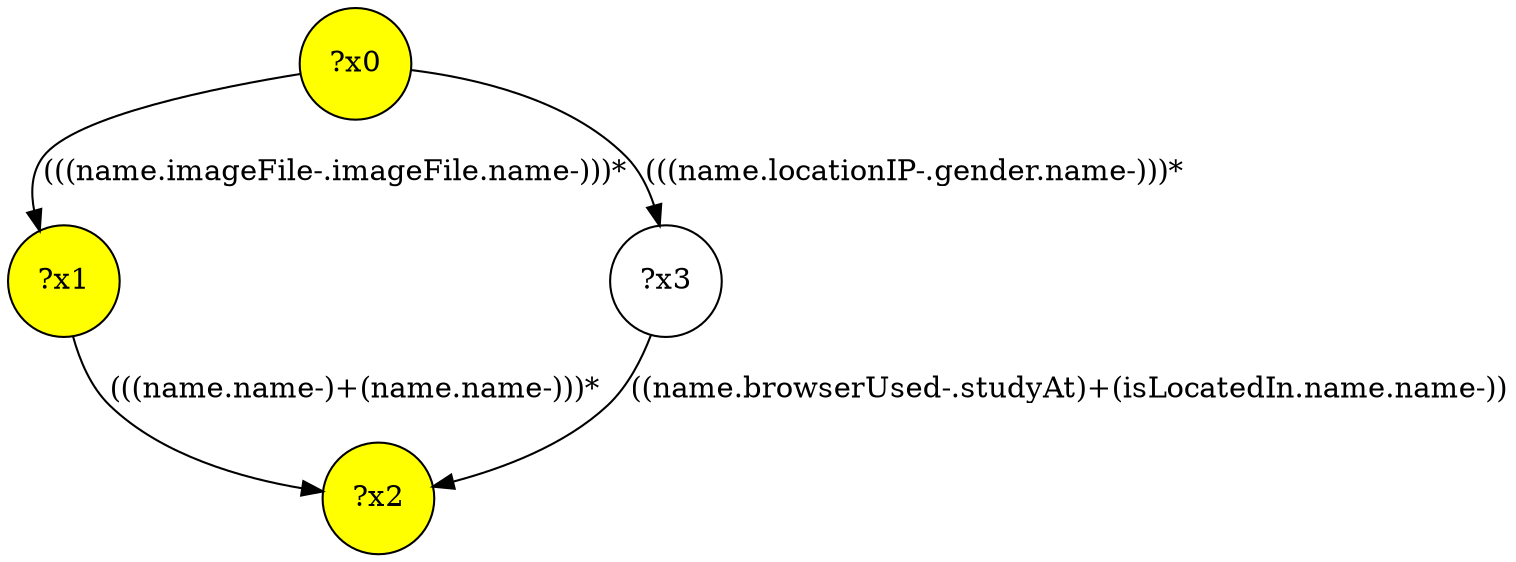 digraph g {
	x2 [fillcolor="yellow", style="filled," shape=circle, label="?x2"];
	x1 [fillcolor="yellow", style="filled," shape=circle, label="?x1"];
	x0 [fillcolor="yellow", style="filled," shape=circle, label="?x0"];
	x0 -> x1 [label="(((name.imageFile-.imageFile.name-)))*"];
	x1 -> x2 [label="(((name.name-)+(name.name-)))*"];
	x3 [shape=circle, label="?x3"];
	x0 -> x3 [label="(((name.locationIP-.gender.name-)))*"];
	x3 -> x2 [label="((name.browserUsed-.studyAt)+(isLocatedIn.name.name-))"];
}
